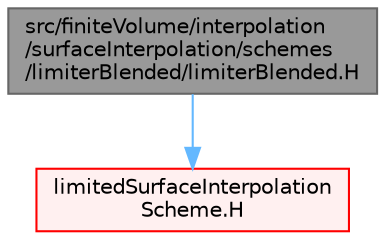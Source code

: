 digraph "src/finiteVolume/interpolation/surfaceInterpolation/schemes/limiterBlended/limiterBlended.H"
{
 // LATEX_PDF_SIZE
  bgcolor="transparent";
  edge [fontname=Helvetica,fontsize=10,labelfontname=Helvetica,labelfontsize=10];
  node [fontname=Helvetica,fontsize=10,shape=box,height=0.2,width=0.4];
  Node1 [id="Node000001",label="src/finiteVolume/interpolation\l/surfaceInterpolation/schemes\l/limiterBlended/limiterBlended.H",height=0.2,width=0.4,color="gray40", fillcolor="grey60", style="filled", fontcolor="black",tooltip=" "];
  Node1 -> Node2 [id="edge1_Node000001_Node000002",color="steelblue1",style="solid",tooltip=" "];
  Node2 [id="Node000002",label="limitedSurfaceInterpolation\lScheme.H",height=0.2,width=0.4,color="red", fillcolor="#FFF0F0", style="filled",URL="$limitedSurfaceInterpolationScheme_8H.html",tooltip=" "];
}
